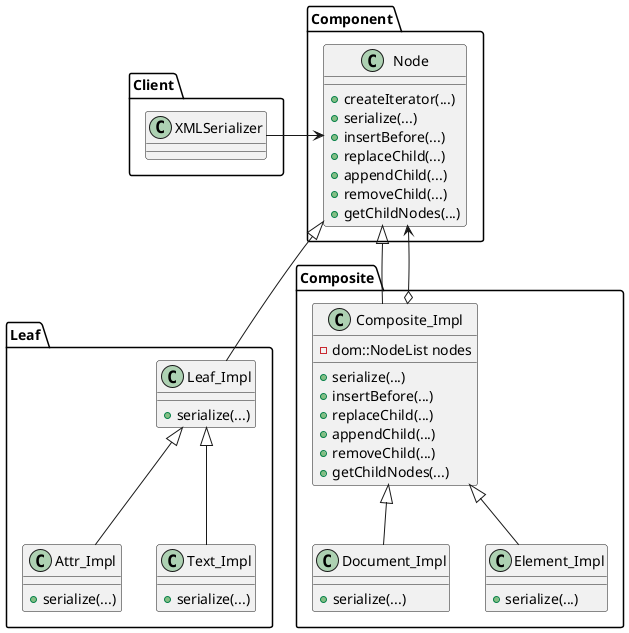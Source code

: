 @startuml Composite

class Component.Node {
	+createIterator(...)
	+serialize(...)
	+insertBefore(...)
	+replaceChild(...)
	+appendChild(...)
	+removeChild(...)
	+getChildNodes(...)
}

class Leaf.Leaf_Impl {
	+serialize(...)
}

class Leaf.Attr_Impl {
	+serialize(...)
}

class Leaf.Text_Impl {
	+serialize(...)
}

class Composite.Composite_Impl {
	-dom::NodeList nodes
	+serialize(...)
	+insertBefore(...)
	+replaceChild(...)
	+appendChild(...)
	+removeChild(...)
	+getChildNodes(...)
}

class Composite.Document_Impl {
	+serialize(...)
}

class Composite.Element_Impl {
	+serialize(...)
}

class Client.XMLSerializer {
}

Client.XMLSerializer -right-> Component.Node
Leaf.Leaf_Impl <|-down- Leaf.Attr_Impl
Leaf.Leaf_Impl <|-down- Leaf.Text_Impl
Composite.Composite_Impl <|-down- Composite.Document_Impl
Composite.Composite_Impl <|-down- Composite.Element_Impl
Component.Node <|-down- Leaf.Leaf_Impl
Component.Node <|-down- Composite.Composite_Impl
Component.Node <--o Composite.Composite_Impl

@enduml